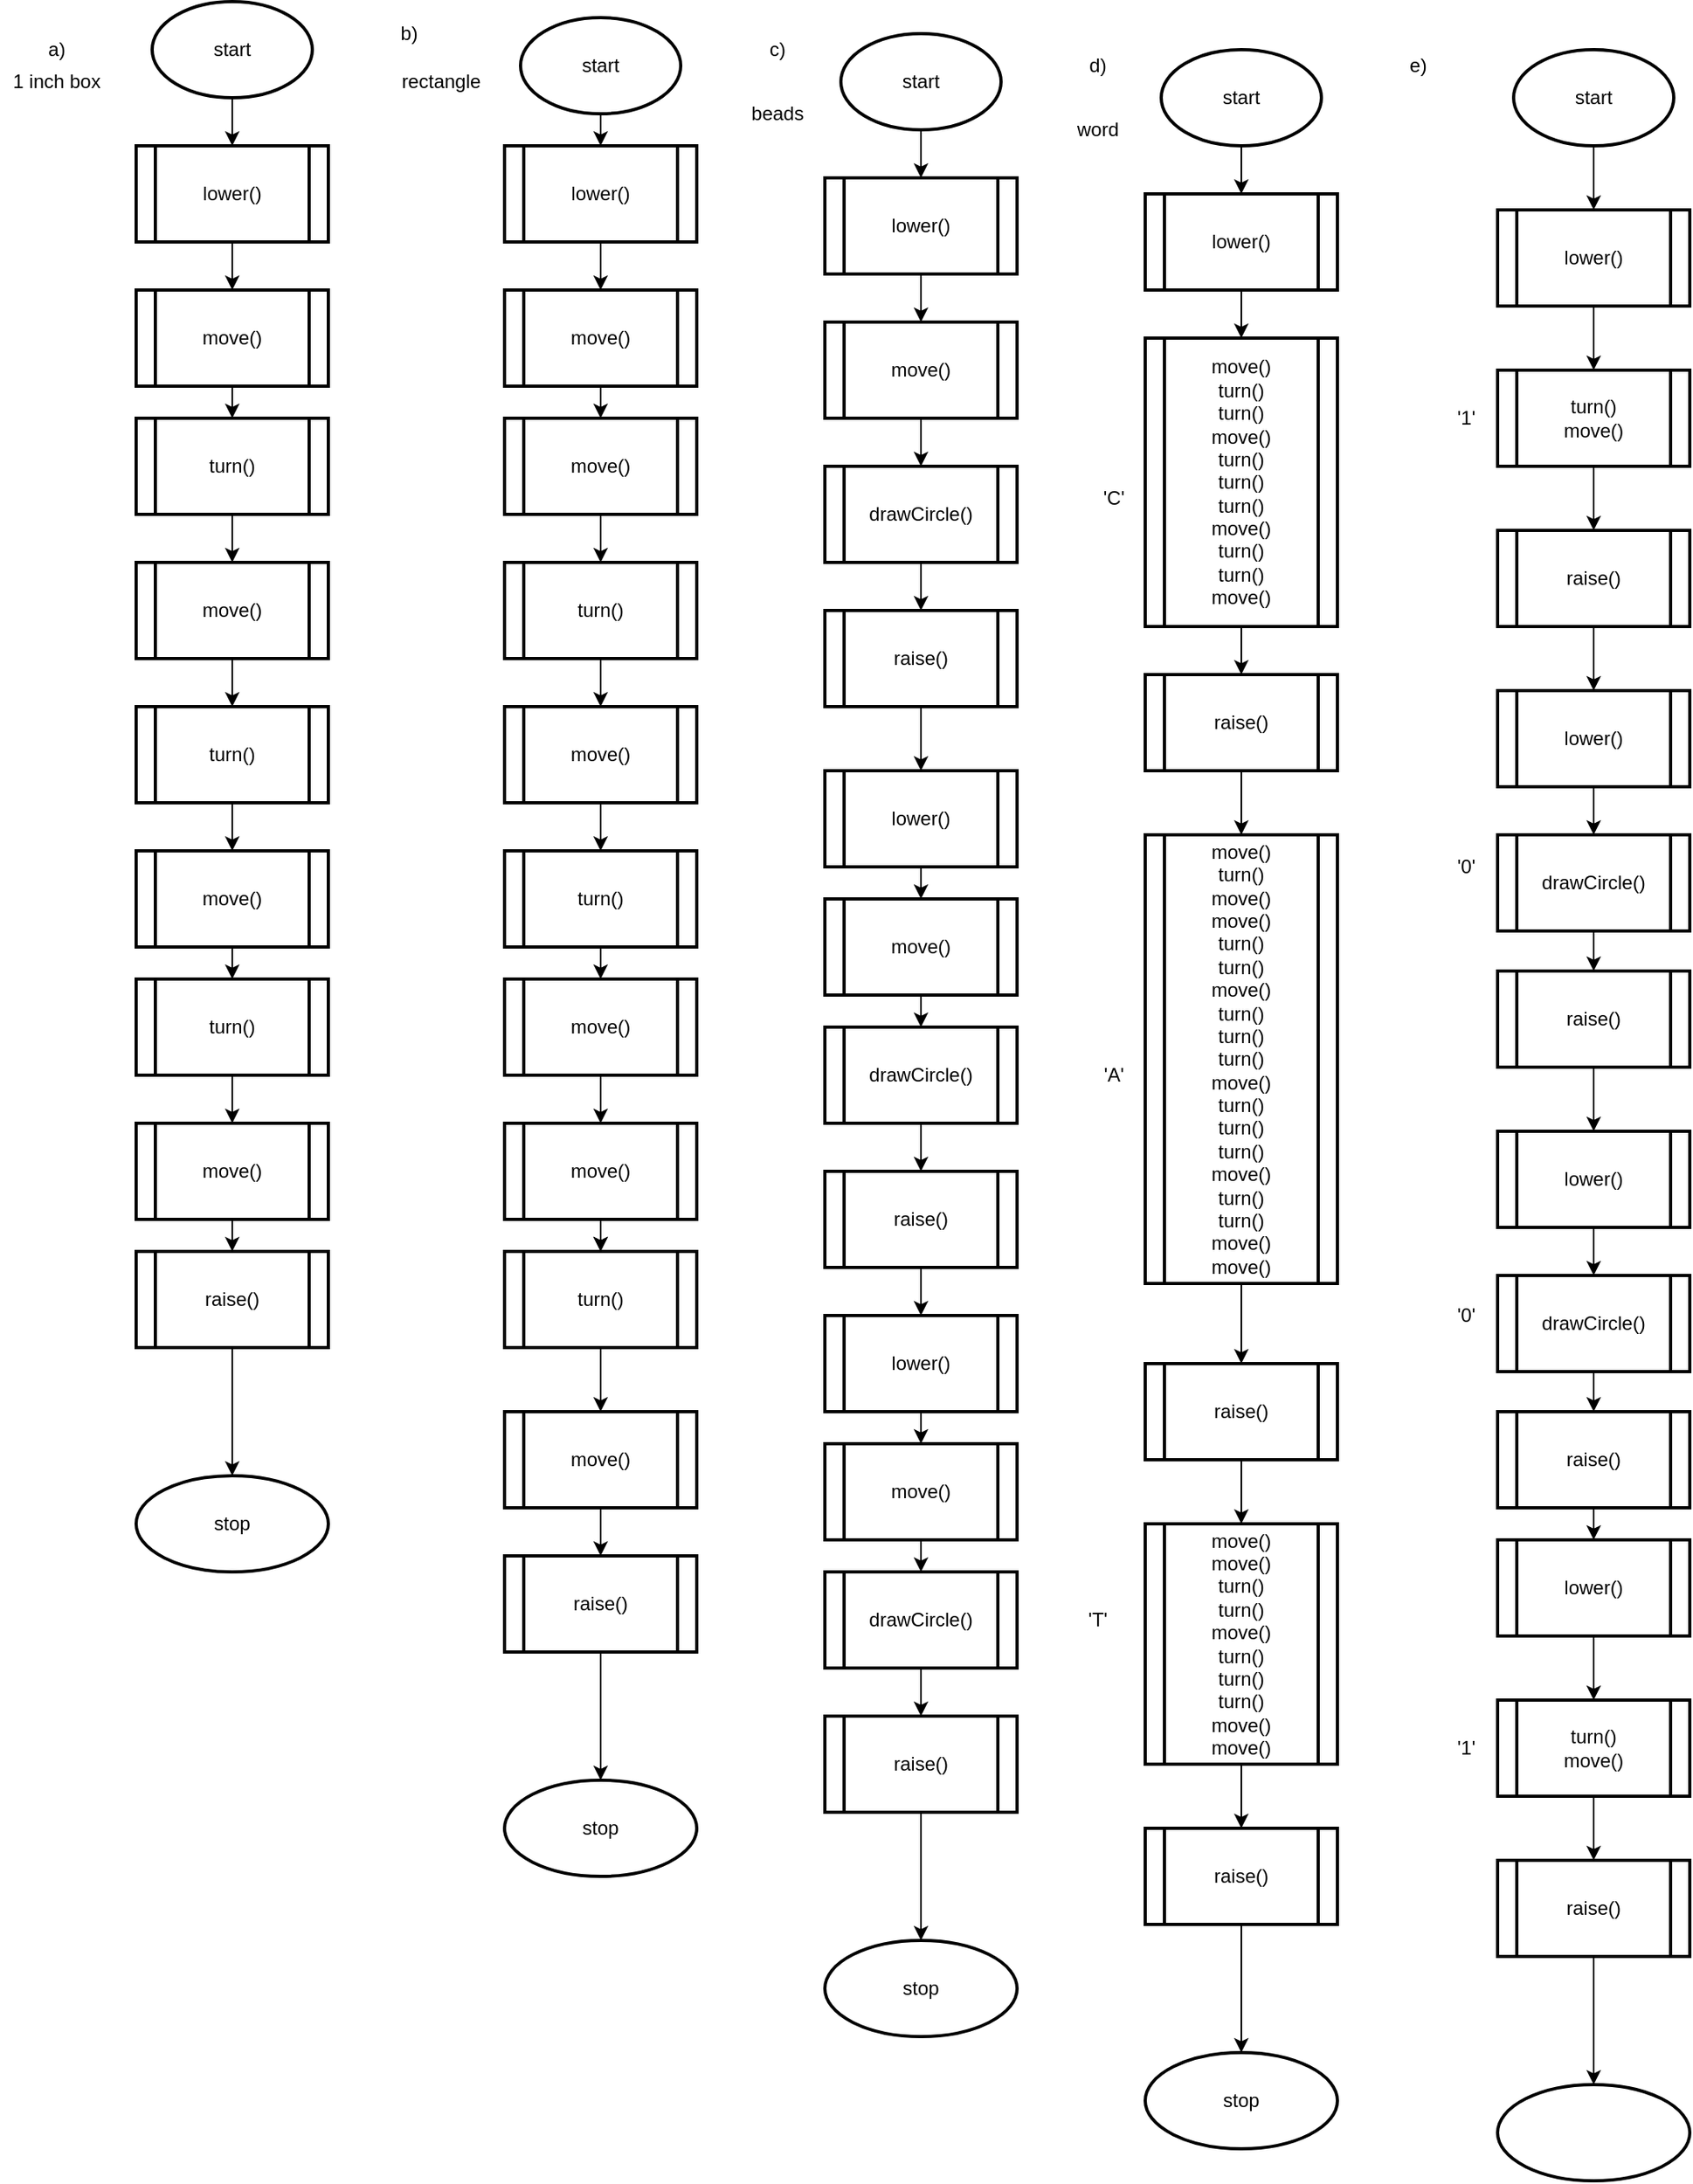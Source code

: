 <mxfile>
    <diagram id="fvuY6CObEv7AP_98CnZD" name="Page-1">
        <mxGraphModel dx="446" dy="1806" grid="1" gridSize="10" guides="1" tooltips="1" connect="1" arrows="1" fold="1" page="1" pageScale="1" pageWidth="850" pageHeight="1100" math="0" shadow="0">
            <root>
                <mxCell id="0"/>
                <mxCell id="1" parent="0"/>
                <mxCell id="16" value="" style="edgeStyle=none;html=1;" edge="1" parent="1" source="2" target="15">
                    <mxGeometry relative="1" as="geometry"/>
                </mxCell>
                <mxCell id="2" value="start" style="strokeWidth=2;html=1;shape=mxgraph.flowchart.start_1;whiteSpace=wrap;" vertex="1" parent="1">
                    <mxGeometry x="180" width="100" height="60" as="geometry"/>
                </mxCell>
                <mxCell id="9" value="" style="edgeStyle=none;html=1;" edge="1" parent="1" source="6" target="8">
                    <mxGeometry relative="1" as="geometry"/>
                </mxCell>
                <mxCell id="6" value="move()" style="shape=process;whiteSpace=wrap;html=1;backgroundOutline=1;strokeWidth=2;" vertex="1" parent="1">
                    <mxGeometry x="170" y="180" width="120" height="60" as="geometry"/>
                </mxCell>
                <mxCell id="11" value="" style="edgeStyle=none;html=1;" edge="1" parent="1" source="8" target="10">
                    <mxGeometry relative="1" as="geometry"/>
                </mxCell>
                <mxCell id="8" value="turn()" style="shape=process;whiteSpace=wrap;html=1;backgroundOutline=1;strokeWidth=2;" vertex="1" parent="1">
                    <mxGeometry x="170" y="260" width="120" height="60" as="geometry"/>
                </mxCell>
                <mxCell id="19" value="" style="edgeStyle=none;html=1;" edge="1" parent="1" source="10" target="18">
                    <mxGeometry relative="1" as="geometry"/>
                </mxCell>
                <mxCell id="10" value="move()" style="shape=process;whiteSpace=wrap;html=1;backgroundOutline=1;strokeWidth=2;" vertex="1" parent="1">
                    <mxGeometry x="170" y="350" width="120" height="60" as="geometry"/>
                </mxCell>
                <mxCell id="17" style="edgeStyle=none;html=1;exitX=0.5;exitY=1;exitDx=0;exitDy=0;entryX=0.5;entryY=0;entryDx=0;entryDy=0;" edge="1" parent="1" source="15" target="6">
                    <mxGeometry relative="1" as="geometry"/>
                </mxCell>
                <mxCell id="15" value="lower()" style="shape=process;whiteSpace=wrap;html=1;backgroundOutline=1;strokeWidth=2;" vertex="1" parent="1">
                    <mxGeometry x="170" y="90" width="120" height="60" as="geometry"/>
                </mxCell>
                <mxCell id="21" value="" style="edgeStyle=none;html=1;" edge="1" parent="1" source="18" target="20">
                    <mxGeometry relative="1" as="geometry"/>
                </mxCell>
                <mxCell id="18" value="turn()" style="shape=process;whiteSpace=wrap;html=1;backgroundOutline=1;strokeWidth=2;" vertex="1" parent="1">
                    <mxGeometry x="170" y="440" width="120" height="60" as="geometry"/>
                </mxCell>
                <mxCell id="23" value="" style="edgeStyle=none;html=1;" edge="1" parent="1" source="20" target="22">
                    <mxGeometry relative="1" as="geometry"/>
                </mxCell>
                <mxCell id="20" value="move()" style="shape=process;whiteSpace=wrap;html=1;backgroundOutline=1;strokeWidth=2;" vertex="1" parent="1">
                    <mxGeometry x="170" y="530" width="120" height="60" as="geometry"/>
                </mxCell>
                <mxCell id="25" value="" style="edgeStyle=none;html=1;" edge="1" parent="1" source="22" target="24">
                    <mxGeometry relative="1" as="geometry"/>
                </mxCell>
                <mxCell id="22" value="turn()" style="shape=process;whiteSpace=wrap;html=1;backgroundOutline=1;strokeWidth=2;" vertex="1" parent="1">
                    <mxGeometry x="170" y="610" width="120" height="60" as="geometry"/>
                </mxCell>
                <mxCell id="27" value="" style="edgeStyle=none;html=1;" edge="1" parent="1" source="24" target="26">
                    <mxGeometry relative="1" as="geometry"/>
                </mxCell>
                <mxCell id="24" value="move()" style="shape=process;whiteSpace=wrap;html=1;backgroundOutline=1;strokeWidth=2;" vertex="1" parent="1">
                    <mxGeometry x="170" y="700" width="120" height="60" as="geometry"/>
                </mxCell>
                <mxCell id="30" value="" style="edgeStyle=none;html=1;" edge="1" parent="1" source="26" target="29">
                    <mxGeometry relative="1" as="geometry"/>
                </mxCell>
                <mxCell id="26" value="raise()" style="shape=process;whiteSpace=wrap;html=1;backgroundOutline=1;strokeWidth=2;" vertex="1" parent="1">
                    <mxGeometry x="170" y="780" width="120" height="60" as="geometry"/>
                </mxCell>
                <mxCell id="28" value="a)" style="text;html=1;align=center;verticalAlign=middle;resizable=0;points=[];autosize=1;strokeColor=none;fillColor=none;" vertex="1" parent="1">
                    <mxGeometry x="105" y="20" width="30" height="20" as="geometry"/>
                </mxCell>
                <mxCell id="29" value="stop" style="ellipse;whiteSpace=wrap;html=1;strokeWidth=2;" vertex="1" parent="1">
                    <mxGeometry x="170" y="920" width="120" height="60" as="geometry"/>
                </mxCell>
                <mxCell id="31" value="b)" style="text;html=1;align=center;verticalAlign=middle;resizable=0;points=[];autosize=1;strokeColor=none;fillColor=none;" vertex="1" parent="1">
                    <mxGeometry x="325" y="10" width="30" height="20" as="geometry"/>
                </mxCell>
                <mxCell id="49" value="" style="edgeStyle=none;html=1;" edge="1" parent="1" source="32" target="48">
                    <mxGeometry relative="1" as="geometry"/>
                </mxCell>
                <mxCell id="32" value="start" style="strokeWidth=2;html=1;shape=mxgraph.flowchart.start_1;whiteSpace=wrap;" vertex="1" parent="1">
                    <mxGeometry x="410" y="10" width="100" height="60" as="geometry"/>
                </mxCell>
                <mxCell id="33" value="" style="edgeStyle=none;html=1;" edge="1" source="34" target="36" parent="1">
                    <mxGeometry relative="1" as="geometry"/>
                </mxCell>
                <mxCell id="34" value="move()" style="shape=process;whiteSpace=wrap;html=1;backgroundOutline=1;strokeWidth=2;" vertex="1" parent="1">
                    <mxGeometry x="400" y="180" width="120" height="60" as="geometry"/>
                </mxCell>
                <mxCell id="35" value="" style="edgeStyle=none;html=1;" edge="1" source="36" target="38" parent="1">
                    <mxGeometry relative="1" as="geometry"/>
                </mxCell>
                <mxCell id="36" value="move()" style="shape=process;whiteSpace=wrap;html=1;backgroundOutline=1;strokeWidth=2;" vertex="1" parent="1">
                    <mxGeometry x="400" y="260" width="120" height="60" as="geometry"/>
                </mxCell>
                <mxCell id="37" value="" style="edgeStyle=none;html=1;" edge="1" source="38" target="41" parent="1">
                    <mxGeometry relative="1" as="geometry"/>
                </mxCell>
                <mxCell id="38" value="turn()" style="shape=process;whiteSpace=wrap;html=1;backgroundOutline=1;strokeWidth=2;" vertex="1" parent="1">
                    <mxGeometry x="400" y="350" width="120" height="60" as="geometry"/>
                </mxCell>
                <mxCell id="39" style="edgeStyle=none;html=1;exitX=0.5;exitY=1;exitDx=0;exitDy=0;entryX=0.5;entryY=0;entryDx=0;entryDy=0;" edge="1" target="34" parent="1">
                    <mxGeometry relative="1" as="geometry">
                        <mxPoint x="460" y="150" as="sourcePoint"/>
                    </mxGeometry>
                </mxCell>
                <mxCell id="40" value="" style="edgeStyle=none;html=1;" edge="1" source="41" target="43" parent="1">
                    <mxGeometry relative="1" as="geometry"/>
                </mxCell>
                <mxCell id="41" value="move()" style="shape=process;whiteSpace=wrap;html=1;backgroundOutline=1;strokeWidth=2;" vertex="1" parent="1">
                    <mxGeometry x="400" y="440" width="120" height="60" as="geometry"/>
                </mxCell>
                <mxCell id="42" value="" style="edgeStyle=none;html=1;" edge="1" source="43" target="45" parent="1">
                    <mxGeometry relative="1" as="geometry"/>
                </mxCell>
                <mxCell id="43" value="turn()" style="shape=process;whiteSpace=wrap;html=1;backgroundOutline=1;strokeWidth=2;" vertex="1" parent="1">
                    <mxGeometry x="400" y="530" width="120" height="60" as="geometry"/>
                </mxCell>
                <mxCell id="44" value="" style="edgeStyle=none;html=1;" edge="1" source="45" target="47" parent="1">
                    <mxGeometry relative="1" as="geometry"/>
                </mxCell>
                <mxCell id="45" value="move()" style="shape=process;whiteSpace=wrap;html=1;backgroundOutline=1;strokeWidth=2;" vertex="1" parent="1">
                    <mxGeometry x="400" y="610" width="120" height="60" as="geometry"/>
                </mxCell>
                <mxCell id="46" value="" style="edgeStyle=none;html=1;" edge="1" source="47" parent="1">
                    <mxGeometry relative="1" as="geometry">
                        <mxPoint x="460" y="780" as="targetPoint"/>
                    </mxGeometry>
                </mxCell>
                <mxCell id="51" value="" style="edgeStyle=none;html=1;" edge="1" parent="1" source="47" target="50">
                    <mxGeometry relative="1" as="geometry"/>
                </mxCell>
                <mxCell id="47" value="move()" style="shape=process;whiteSpace=wrap;html=1;backgroundOutline=1;strokeWidth=2;" vertex="1" parent="1">
                    <mxGeometry x="400" y="700" width="120" height="60" as="geometry"/>
                </mxCell>
                <mxCell id="48" value="lower()" style="shape=process;whiteSpace=wrap;html=1;backgroundOutline=1;strokeWidth=2;" vertex="1" parent="1">
                    <mxGeometry x="400" y="90" width="120" height="60" as="geometry"/>
                </mxCell>
                <mxCell id="53" value="" style="edgeStyle=none;html=1;" edge="1" parent="1" source="50" target="52">
                    <mxGeometry relative="1" as="geometry"/>
                </mxCell>
                <mxCell id="50" value="turn()" style="shape=process;whiteSpace=wrap;html=1;backgroundOutline=1;strokeWidth=2;" vertex="1" parent="1">
                    <mxGeometry x="400" y="780" width="120" height="60" as="geometry"/>
                </mxCell>
                <mxCell id="55" value="" style="edgeStyle=none;html=1;" edge="1" parent="1" source="52" target="54">
                    <mxGeometry relative="1" as="geometry"/>
                </mxCell>
                <mxCell id="52" value="move()" style="shape=process;whiteSpace=wrap;html=1;backgroundOutline=1;strokeWidth=2;" vertex="1" parent="1">
                    <mxGeometry x="400" y="880" width="120" height="60" as="geometry"/>
                </mxCell>
                <mxCell id="57" value="" style="edgeStyle=none;html=1;" edge="1" parent="1" source="54" target="56">
                    <mxGeometry relative="1" as="geometry"/>
                </mxCell>
                <mxCell id="54" value="raise()" style="shape=process;whiteSpace=wrap;html=1;backgroundOutline=1;strokeWidth=2;" vertex="1" parent="1">
                    <mxGeometry x="400" y="970" width="120" height="60" as="geometry"/>
                </mxCell>
                <mxCell id="56" value="stop" style="ellipse;whiteSpace=wrap;html=1;strokeWidth=2;" vertex="1" parent="1">
                    <mxGeometry x="400" y="1110" width="120" height="60" as="geometry"/>
                </mxCell>
                <mxCell id="58" value="c)" style="text;html=1;align=center;verticalAlign=middle;resizable=0;points=[];autosize=1;strokeColor=none;fillColor=none;" vertex="1" parent="1">
                    <mxGeometry x="555" y="20" width="30" height="20" as="geometry"/>
                </mxCell>
                <mxCell id="61" value="" style="edgeStyle=none;html=1;" edge="1" parent="1" source="59" target="60">
                    <mxGeometry relative="1" as="geometry"/>
                </mxCell>
                <mxCell id="59" value="start" style="strokeWidth=2;html=1;shape=mxgraph.flowchart.start_1;whiteSpace=wrap;" vertex="1" parent="1">
                    <mxGeometry x="610" y="20" width="100" height="60" as="geometry"/>
                </mxCell>
                <mxCell id="63" value="" style="edgeStyle=none;html=1;" edge="1" parent="1" source="60" target="62">
                    <mxGeometry relative="1" as="geometry"/>
                </mxCell>
                <mxCell id="60" value="lower()" style="shape=process;whiteSpace=wrap;html=1;backgroundOutline=1;strokeWidth=2;" vertex="1" parent="1">
                    <mxGeometry x="600" y="110" width="120" height="60" as="geometry"/>
                </mxCell>
                <mxCell id="65" value="" style="edgeStyle=none;html=1;" edge="1" parent="1" source="62" target="64">
                    <mxGeometry relative="1" as="geometry"/>
                </mxCell>
                <mxCell id="62" value="move()" style="shape=process;whiteSpace=wrap;html=1;backgroundOutline=1;strokeWidth=2;" vertex="1" parent="1">
                    <mxGeometry x="600" y="200" width="120" height="60" as="geometry"/>
                </mxCell>
                <mxCell id="67" value="" style="edgeStyle=none;html=1;" edge="1" parent="1" source="64" target="66">
                    <mxGeometry relative="1" as="geometry"/>
                </mxCell>
                <mxCell id="64" value="drawCircle()" style="shape=process;whiteSpace=wrap;html=1;backgroundOutline=1;strokeWidth=2;" vertex="1" parent="1">
                    <mxGeometry x="600" y="290" width="120" height="60" as="geometry"/>
                </mxCell>
                <mxCell id="69" value="" style="edgeStyle=none;html=1;" edge="1" parent="1" source="66" target="68">
                    <mxGeometry relative="1" as="geometry"/>
                </mxCell>
                <mxCell id="66" value="raise()" style="shape=process;whiteSpace=wrap;html=1;backgroundOutline=1;strokeWidth=2;" vertex="1" parent="1">
                    <mxGeometry x="600" y="380" width="120" height="60" as="geometry"/>
                </mxCell>
                <mxCell id="71" value="" style="edgeStyle=none;html=1;" edge="1" parent="1" source="68" target="70">
                    <mxGeometry relative="1" as="geometry"/>
                </mxCell>
                <mxCell id="68" value="lower()" style="shape=process;whiteSpace=wrap;html=1;backgroundOutline=1;strokeWidth=2;" vertex="1" parent="1">
                    <mxGeometry x="600" y="480" width="120" height="60" as="geometry"/>
                </mxCell>
                <mxCell id="76" style="edgeStyle=none;html=1;exitX=0.5;exitY=1;exitDx=0;exitDy=0;entryX=0.5;entryY=0;entryDx=0;entryDy=0;" edge="1" parent="1" source="70" target="74">
                    <mxGeometry relative="1" as="geometry"/>
                </mxCell>
                <mxCell id="70" value="move()" style="shape=process;whiteSpace=wrap;html=1;backgroundOutline=1;strokeWidth=2;" vertex="1" parent="1">
                    <mxGeometry x="600" y="560" width="120" height="60" as="geometry"/>
                </mxCell>
                <mxCell id="73" value="" style="edgeStyle=none;html=1;" edge="1" parent="1" source="74" target="75">
                    <mxGeometry relative="1" as="geometry"/>
                </mxCell>
                <mxCell id="74" value="drawCircle()" style="shape=process;whiteSpace=wrap;html=1;backgroundOutline=1;strokeWidth=2;" vertex="1" parent="1">
                    <mxGeometry x="600" y="640" width="120" height="60" as="geometry"/>
                </mxCell>
                <mxCell id="84" style="edgeStyle=none;html=1;exitX=0.5;exitY=1;exitDx=0;exitDy=0;entryX=0.5;entryY=0;entryDx=0;entryDy=0;" edge="1" parent="1" source="75" target="78">
                    <mxGeometry relative="1" as="geometry"/>
                </mxCell>
                <mxCell id="75" value="raise()" style="shape=process;whiteSpace=wrap;html=1;backgroundOutline=1;strokeWidth=2;" vertex="1" parent="1">
                    <mxGeometry x="600" y="730" width="120" height="60" as="geometry"/>
                </mxCell>
                <mxCell id="77" value="" style="edgeStyle=none;html=1;" edge="1" parent="1" source="78" target="80">
                    <mxGeometry relative="1" as="geometry"/>
                </mxCell>
                <mxCell id="78" value="lower()" style="shape=process;whiteSpace=wrap;html=1;backgroundOutline=1;strokeWidth=2;" vertex="1" parent="1">
                    <mxGeometry x="600" y="820" width="120" height="60" as="geometry"/>
                </mxCell>
                <mxCell id="79" style="edgeStyle=none;html=1;exitX=0.5;exitY=1;exitDx=0;exitDy=0;entryX=0.5;entryY=0;entryDx=0;entryDy=0;" edge="1" parent="1" source="80" target="82">
                    <mxGeometry relative="1" as="geometry"/>
                </mxCell>
                <mxCell id="80" value="move()" style="shape=process;whiteSpace=wrap;html=1;backgroundOutline=1;strokeWidth=2;" vertex="1" parent="1">
                    <mxGeometry x="600" y="900" width="120" height="60" as="geometry"/>
                </mxCell>
                <mxCell id="81" value="" style="edgeStyle=none;html=1;" edge="1" parent="1" source="82" target="83">
                    <mxGeometry relative="1" as="geometry"/>
                </mxCell>
                <mxCell id="82" value="drawCircle()" style="shape=process;whiteSpace=wrap;html=1;backgroundOutline=1;strokeWidth=2;" vertex="1" parent="1">
                    <mxGeometry x="600" y="980" width="120" height="60" as="geometry"/>
                </mxCell>
                <mxCell id="86" value="" style="edgeStyle=none;html=1;" edge="1" parent="1" source="83" target="85">
                    <mxGeometry relative="1" as="geometry"/>
                </mxCell>
                <mxCell id="83" value="raise()" style="shape=process;whiteSpace=wrap;html=1;backgroundOutline=1;strokeWidth=2;" vertex="1" parent="1">
                    <mxGeometry x="600" y="1070" width="120" height="60" as="geometry"/>
                </mxCell>
                <mxCell id="85" value="stop" style="ellipse;whiteSpace=wrap;html=1;strokeWidth=2;" vertex="1" parent="1">
                    <mxGeometry x="600" y="1210" width="120" height="60" as="geometry"/>
                </mxCell>
                <mxCell id="87" value="d)" style="text;html=1;align=center;verticalAlign=middle;resizable=0;points=[];autosize=1;strokeColor=none;fillColor=none;" vertex="1" parent="1">
                    <mxGeometry x="755" y="30" width="30" height="20" as="geometry"/>
                </mxCell>
                <mxCell id="90" value="" style="edgeStyle=none;html=1;" edge="1" parent="1" source="88" target="89">
                    <mxGeometry relative="1" as="geometry"/>
                </mxCell>
                <mxCell id="88" value="start" style="strokeWidth=2;html=1;shape=mxgraph.flowchart.start_1;whiteSpace=wrap;" vertex="1" parent="1">
                    <mxGeometry x="810" y="30" width="100" height="60" as="geometry"/>
                </mxCell>
                <mxCell id="92" value="" style="edgeStyle=none;html=1;" edge="1" parent="1" source="89" target="91">
                    <mxGeometry relative="1" as="geometry"/>
                </mxCell>
                <mxCell id="89" value="lower()" style="shape=process;whiteSpace=wrap;html=1;backgroundOutline=1;strokeWidth=2;" vertex="1" parent="1">
                    <mxGeometry x="800" y="120" width="120" height="60" as="geometry"/>
                </mxCell>
                <mxCell id="94" value="" style="edgeStyle=none;html=1;" edge="1" parent="1" source="91" target="93">
                    <mxGeometry relative="1" as="geometry"/>
                </mxCell>
                <mxCell id="91" value="move()&lt;br&gt;turn()&lt;br&gt;turn()&lt;br&gt;move()&lt;br&gt;turn()&lt;br&gt;turn()&lt;br&gt;turn()&lt;br&gt;move()&lt;br&gt;turn()&lt;br&gt;turn()&lt;br&gt;move()" style="shape=process;whiteSpace=wrap;html=1;backgroundOutline=1;strokeWidth=2;" vertex="1" parent="1">
                    <mxGeometry x="800" y="210" width="120" height="180" as="geometry"/>
                </mxCell>
                <mxCell id="103" style="edgeStyle=none;html=1;exitX=0.5;exitY=1;exitDx=0;exitDy=0;entryX=0.5;entryY=0;entryDx=0;entryDy=0;" edge="1" parent="1" source="93" target="102">
                    <mxGeometry relative="1" as="geometry"/>
                </mxCell>
                <mxCell id="93" value="raise()" style="shape=process;whiteSpace=wrap;html=1;backgroundOutline=1;strokeWidth=2;" vertex="1" parent="1">
                    <mxGeometry x="800" y="420" width="120" height="60" as="geometry"/>
                </mxCell>
                <mxCell id="110" value="" style="edgeStyle=none;html=1;" edge="1" parent="1" source="102" target="109">
                    <mxGeometry relative="1" as="geometry"/>
                </mxCell>
                <mxCell id="102" value="move()&lt;br&gt;turn()&lt;br&gt;move()&lt;br&gt;move()&lt;br&gt;turn()&lt;br&gt;turn()&lt;br&gt;move()&lt;br&gt;turn()&lt;br&gt;turn()&lt;br&gt;turn()&lt;br&gt;move()&lt;br&gt;turn()&lt;br&gt;turn()&lt;br&gt;turn()&lt;br&gt;move()&lt;br&gt;turn()&lt;br&gt;turn()&lt;br&gt;move()&lt;br&gt;move()" style="shape=process;whiteSpace=wrap;html=1;backgroundOutline=1;strokeWidth=2;" vertex="1" parent="1">
                    <mxGeometry x="800" y="520" width="120" height="280" as="geometry"/>
                </mxCell>
                <mxCell id="104" value="'C'" style="text;html=1;align=center;verticalAlign=middle;resizable=0;points=[];autosize=1;strokeColor=none;fillColor=none;" vertex="1" parent="1">
                    <mxGeometry x="765" y="300" width="30" height="20" as="geometry"/>
                </mxCell>
                <mxCell id="105" value="1 inch box" style="text;html=1;align=center;verticalAlign=middle;resizable=0;points=[];autosize=1;strokeColor=none;fillColor=none;" vertex="1" parent="1">
                    <mxGeometry x="85" y="40" width="70" height="20" as="geometry"/>
                </mxCell>
                <mxCell id="106" value="rectangle" style="text;html=1;align=center;verticalAlign=middle;resizable=0;points=[];autosize=1;strokeColor=none;fillColor=none;" vertex="1" parent="1">
                    <mxGeometry x="330" y="40" width="60" height="20" as="geometry"/>
                </mxCell>
                <mxCell id="107" value="beads&lt;br&gt;" style="text;html=1;align=center;verticalAlign=middle;resizable=0;points=[];autosize=1;strokeColor=none;fillColor=none;" vertex="1" parent="1">
                    <mxGeometry x="545" y="60" width="50" height="20" as="geometry"/>
                </mxCell>
                <mxCell id="108" value="word" style="text;html=1;align=center;verticalAlign=middle;resizable=0;points=[];autosize=1;strokeColor=none;fillColor=none;" vertex="1" parent="1">
                    <mxGeometry x="750" y="70" width="40" height="20" as="geometry"/>
                </mxCell>
                <mxCell id="113" value="" style="edgeStyle=none;html=1;" edge="1" parent="1" source="109" target="112">
                    <mxGeometry relative="1" as="geometry"/>
                </mxCell>
                <mxCell id="109" value="raise()" style="shape=process;whiteSpace=wrap;html=1;backgroundOutline=1;strokeWidth=2;" vertex="1" parent="1">
                    <mxGeometry x="800" y="850" width="120" height="60" as="geometry"/>
                </mxCell>
                <mxCell id="111" value="'A'" style="text;html=1;align=center;verticalAlign=middle;resizable=0;points=[];autosize=1;strokeColor=none;fillColor=none;" vertex="1" parent="1">
                    <mxGeometry x="765" y="660" width="30" height="20" as="geometry"/>
                </mxCell>
                <mxCell id="114" style="edgeStyle=none;html=1;exitX=0.5;exitY=1;exitDx=0;exitDy=0;" edge="1" parent="1" source="112">
                    <mxGeometry relative="1" as="geometry">
                        <mxPoint x="860" y="1140" as="targetPoint"/>
                    </mxGeometry>
                </mxCell>
                <mxCell id="112" value="move()&lt;br&gt;move()&lt;br&gt;turn()&lt;br&gt;turn()&lt;br&gt;move()&lt;br&gt;turn()&lt;br&gt;turn()&lt;br&gt;turn()&lt;br&gt;move()&lt;br&gt;move()" style="shape=process;whiteSpace=wrap;html=1;backgroundOutline=1;strokeWidth=2;" vertex="1" parent="1">
                    <mxGeometry x="800" y="950" width="120" height="150" as="geometry"/>
                </mxCell>
                <mxCell id="117" value="" style="edgeStyle=none;html=1;" edge="1" parent="1" source="115" target="116">
                    <mxGeometry relative="1" as="geometry"/>
                </mxCell>
                <mxCell id="115" value="raise()" style="shape=process;whiteSpace=wrap;html=1;backgroundOutline=1;strokeWidth=2;" vertex="1" parent="1">
                    <mxGeometry x="800" y="1140" width="120" height="60" as="geometry"/>
                </mxCell>
                <mxCell id="116" value="stop" style="ellipse;whiteSpace=wrap;html=1;strokeWidth=2;" vertex="1" parent="1">
                    <mxGeometry x="800" y="1280" width="120" height="60" as="geometry"/>
                </mxCell>
                <mxCell id="118" value="'T'" style="text;html=1;align=center;verticalAlign=middle;resizable=0;points=[];autosize=1;strokeColor=none;fillColor=none;" vertex="1" parent="1">
                    <mxGeometry x="755" y="1000" width="30" height="20" as="geometry"/>
                </mxCell>
                <mxCell id="119" value="e)" style="text;html=1;align=center;verticalAlign=middle;resizable=0;points=[];autosize=1;strokeColor=none;fillColor=none;" vertex="1" parent="1">
                    <mxGeometry x="955" y="30" width="30" height="20" as="geometry"/>
                </mxCell>
                <mxCell id="122" value="" style="edgeStyle=none;html=1;" edge="1" parent="1" source="120" target="121">
                    <mxGeometry relative="1" as="geometry"/>
                </mxCell>
                <mxCell id="120" value="start" style="strokeWidth=2;html=1;shape=mxgraph.flowchart.start_1;whiteSpace=wrap;" vertex="1" parent="1">
                    <mxGeometry x="1030" y="30" width="100" height="60" as="geometry"/>
                </mxCell>
                <mxCell id="124" value="" style="edgeStyle=none;html=1;" edge="1" parent="1" source="121" target="123">
                    <mxGeometry relative="1" as="geometry"/>
                </mxCell>
                <mxCell id="121" value="lower()" style="shape=process;whiteSpace=wrap;html=1;backgroundOutline=1;strokeWidth=2;" vertex="1" parent="1">
                    <mxGeometry x="1020" y="130" width="120" height="60" as="geometry"/>
                </mxCell>
                <mxCell id="126" value="" style="edgeStyle=none;html=1;" edge="1" parent="1" source="123" target="125">
                    <mxGeometry relative="1" as="geometry"/>
                </mxCell>
                <mxCell id="123" value="turn()&lt;br&gt;move()" style="shape=process;whiteSpace=wrap;html=1;backgroundOutline=1;strokeWidth=2;" vertex="1" parent="1">
                    <mxGeometry x="1020" y="230" width="120" height="60" as="geometry"/>
                </mxCell>
                <mxCell id="129" value="" style="edgeStyle=none;html=1;" edge="1" parent="1" source="125" target="128">
                    <mxGeometry relative="1" as="geometry"/>
                </mxCell>
                <mxCell id="125" value="raise()" style="shape=process;whiteSpace=wrap;html=1;backgroundOutline=1;strokeWidth=2;" vertex="1" parent="1">
                    <mxGeometry x="1020" y="330" width="120" height="60" as="geometry"/>
                </mxCell>
                <mxCell id="127" value="'1'" style="text;html=1;align=center;verticalAlign=middle;resizable=0;points=[];autosize=1;strokeColor=none;fillColor=none;" vertex="1" parent="1">
                    <mxGeometry x="985" y="250" width="30" height="20" as="geometry"/>
                </mxCell>
                <mxCell id="131" value="" style="edgeStyle=none;html=1;" edge="1" parent="1" source="128" target="130">
                    <mxGeometry relative="1" as="geometry"/>
                </mxCell>
                <mxCell id="128" value="lower()" style="shape=process;whiteSpace=wrap;html=1;backgroundOutline=1;strokeWidth=2;" vertex="1" parent="1">
                    <mxGeometry x="1020" y="430" width="120" height="60" as="geometry"/>
                </mxCell>
                <mxCell id="138" style="edgeStyle=none;html=1;exitX=0.5;exitY=1;exitDx=0;exitDy=0;entryX=0.5;entryY=0;entryDx=0;entryDy=0;" edge="1" parent="1" source="130" target="134">
                    <mxGeometry relative="1" as="geometry"/>
                </mxCell>
                <mxCell id="130" value="drawCircle()" style="shape=process;whiteSpace=wrap;html=1;backgroundOutline=1;strokeWidth=2;" vertex="1" parent="1">
                    <mxGeometry x="1020" y="520" width="120" height="60" as="geometry"/>
                </mxCell>
                <mxCell id="132" value="'0'" style="text;html=1;align=center;verticalAlign=middle;resizable=0;points=[];autosize=1;strokeColor=none;fillColor=none;" vertex="1" parent="1">
                    <mxGeometry x="985" y="530" width="30" height="20" as="geometry"/>
                </mxCell>
                <mxCell id="133" value="" style="edgeStyle=none;html=1;" edge="1" parent="1" source="134" target="136">
                    <mxGeometry relative="1" as="geometry"/>
                </mxCell>
                <mxCell id="134" value="raise()" style="shape=process;whiteSpace=wrap;html=1;backgroundOutline=1;strokeWidth=2;" vertex="1" parent="1">
                    <mxGeometry x="1020" y="605" width="120" height="60" as="geometry"/>
                </mxCell>
                <mxCell id="135" value="" style="edgeStyle=none;html=1;" edge="1" parent="1" source="136" target="137">
                    <mxGeometry relative="1" as="geometry"/>
                </mxCell>
                <mxCell id="136" value="lower()" style="shape=process;whiteSpace=wrap;html=1;backgroundOutline=1;strokeWidth=2;" vertex="1" parent="1">
                    <mxGeometry x="1020" y="705" width="120" height="60" as="geometry"/>
                </mxCell>
                <mxCell id="141" value="" style="edgeStyle=none;html=1;" edge="1" parent="1" source="137" target="140">
                    <mxGeometry relative="1" as="geometry"/>
                </mxCell>
                <mxCell id="137" value="drawCircle()" style="shape=process;whiteSpace=wrap;html=1;backgroundOutline=1;strokeWidth=2;" vertex="1" parent="1">
                    <mxGeometry x="1020" y="795" width="120" height="60" as="geometry"/>
                </mxCell>
                <mxCell id="139" value="'0'" style="text;html=1;align=center;verticalAlign=middle;resizable=0;points=[];autosize=1;strokeColor=none;fillColor=none;" vertex="1" parent="1">
                    <mxGeometry x="985" y="810" width="30" height="20" as="geometry"/>
                </mxCell>
                <mxCell id="147" style="edgeStyle=none;html=1;exitX=0.5;exitY=1;exitDx=0;exitDy=0;entryX=0.5;entryY=0;entryDx=0;entryDy=0;" edge="1" parent="1" source="140" target="143">
                    <mxGeometry relative="1" as="geometry"/>
                </mxCell>
                <mxCell id="140" value="raise()" style="shape=process;whiteSpace=wrap;html=1;backgroundOutline=1;strokeWidth=2;" vertex="1" parent="1">
                    <mxGeometry x="1020" y="880" width="120" height="60" as="geometry"/>
                </mxCell>
                <mxCell id="142" value="" style="edgeStyle=none;html=1;" edge="1" parent="1" source="143" target="145">
                    <mxGeometry relative="1" as="geometry"/>
                </mxCell>
                <mxCell id="143" value="lower()" style="shape=process;whiteSpace=wrap;html=1;backgroundOutline=1;strokeWidth=2;" vertex="1" parent="1">
                    <mxGeometry x="1020" y="960" width="120" height="60" as="geometry"/>
                </mxCell>
                <mxCell id="144" value="" style="edgeStyle=none;html=1;" edge="1" parent="1" source="145" target="146">
                    <mxGeometry relative="1" as="geometry"/>
                </mxCell>
                <mxCell id="145" value="turn()&lt;br&gt;move()" style="shape=process;whiteSpace=wrap;html=1;backgroundOutline=1;strokeWidth=2;" vertex="1" parent="1">
                    <mxGeometry x="1020" y="1060" width="120" height="60" as="geometry"/>
                </mxCell>
                <mxCell id="150" value="" style="edgeStyle=none;html=1;" edge="1" parent="1" source="146" target="149">
                    <mxGeometry relative="1" as="geometry"/>
                </mxCell>
                <mxCell id="146" value="raise()" style="shape=process;whiteSpace=wrap;html=1;backgroundOutline=1;strokeWidth=2;" vertex="1" parent="1">
                    <mxGeometry x="1020" y="1160" width="120" height="60" as="geometry"/>
                </mxCell>
                <mxCell id="148" value="'1'" style="text;html=1;align=center;verticalAlign=middle;resizable=0;points=[];autosize=1;strokeColor=none;fillColor=none;" vertex="1" parent="1">
                    <mxGeometry x="985" y="1080" width="30" height="20" as="geometry"/>
                </mxCell>
                <mxCell id="149" value="" style="ellipse;whiteSpace=wrap;html=1;strokeWidth=2;" vertex="1" parent="1">
                    <mxGeometry x="1020" y="1300" width="120" height="60" as="geometry"/>
                </mxCell>
            </root>
        </mxGraphModel>
    </diagram>
</mxfile>